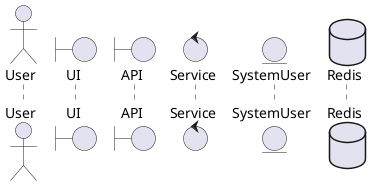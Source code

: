 @startuml

actor User as user
boundary UI as ui
boundary API as api
control Service as service
entity SystemUser as su
database Redis as redis

@enduml

